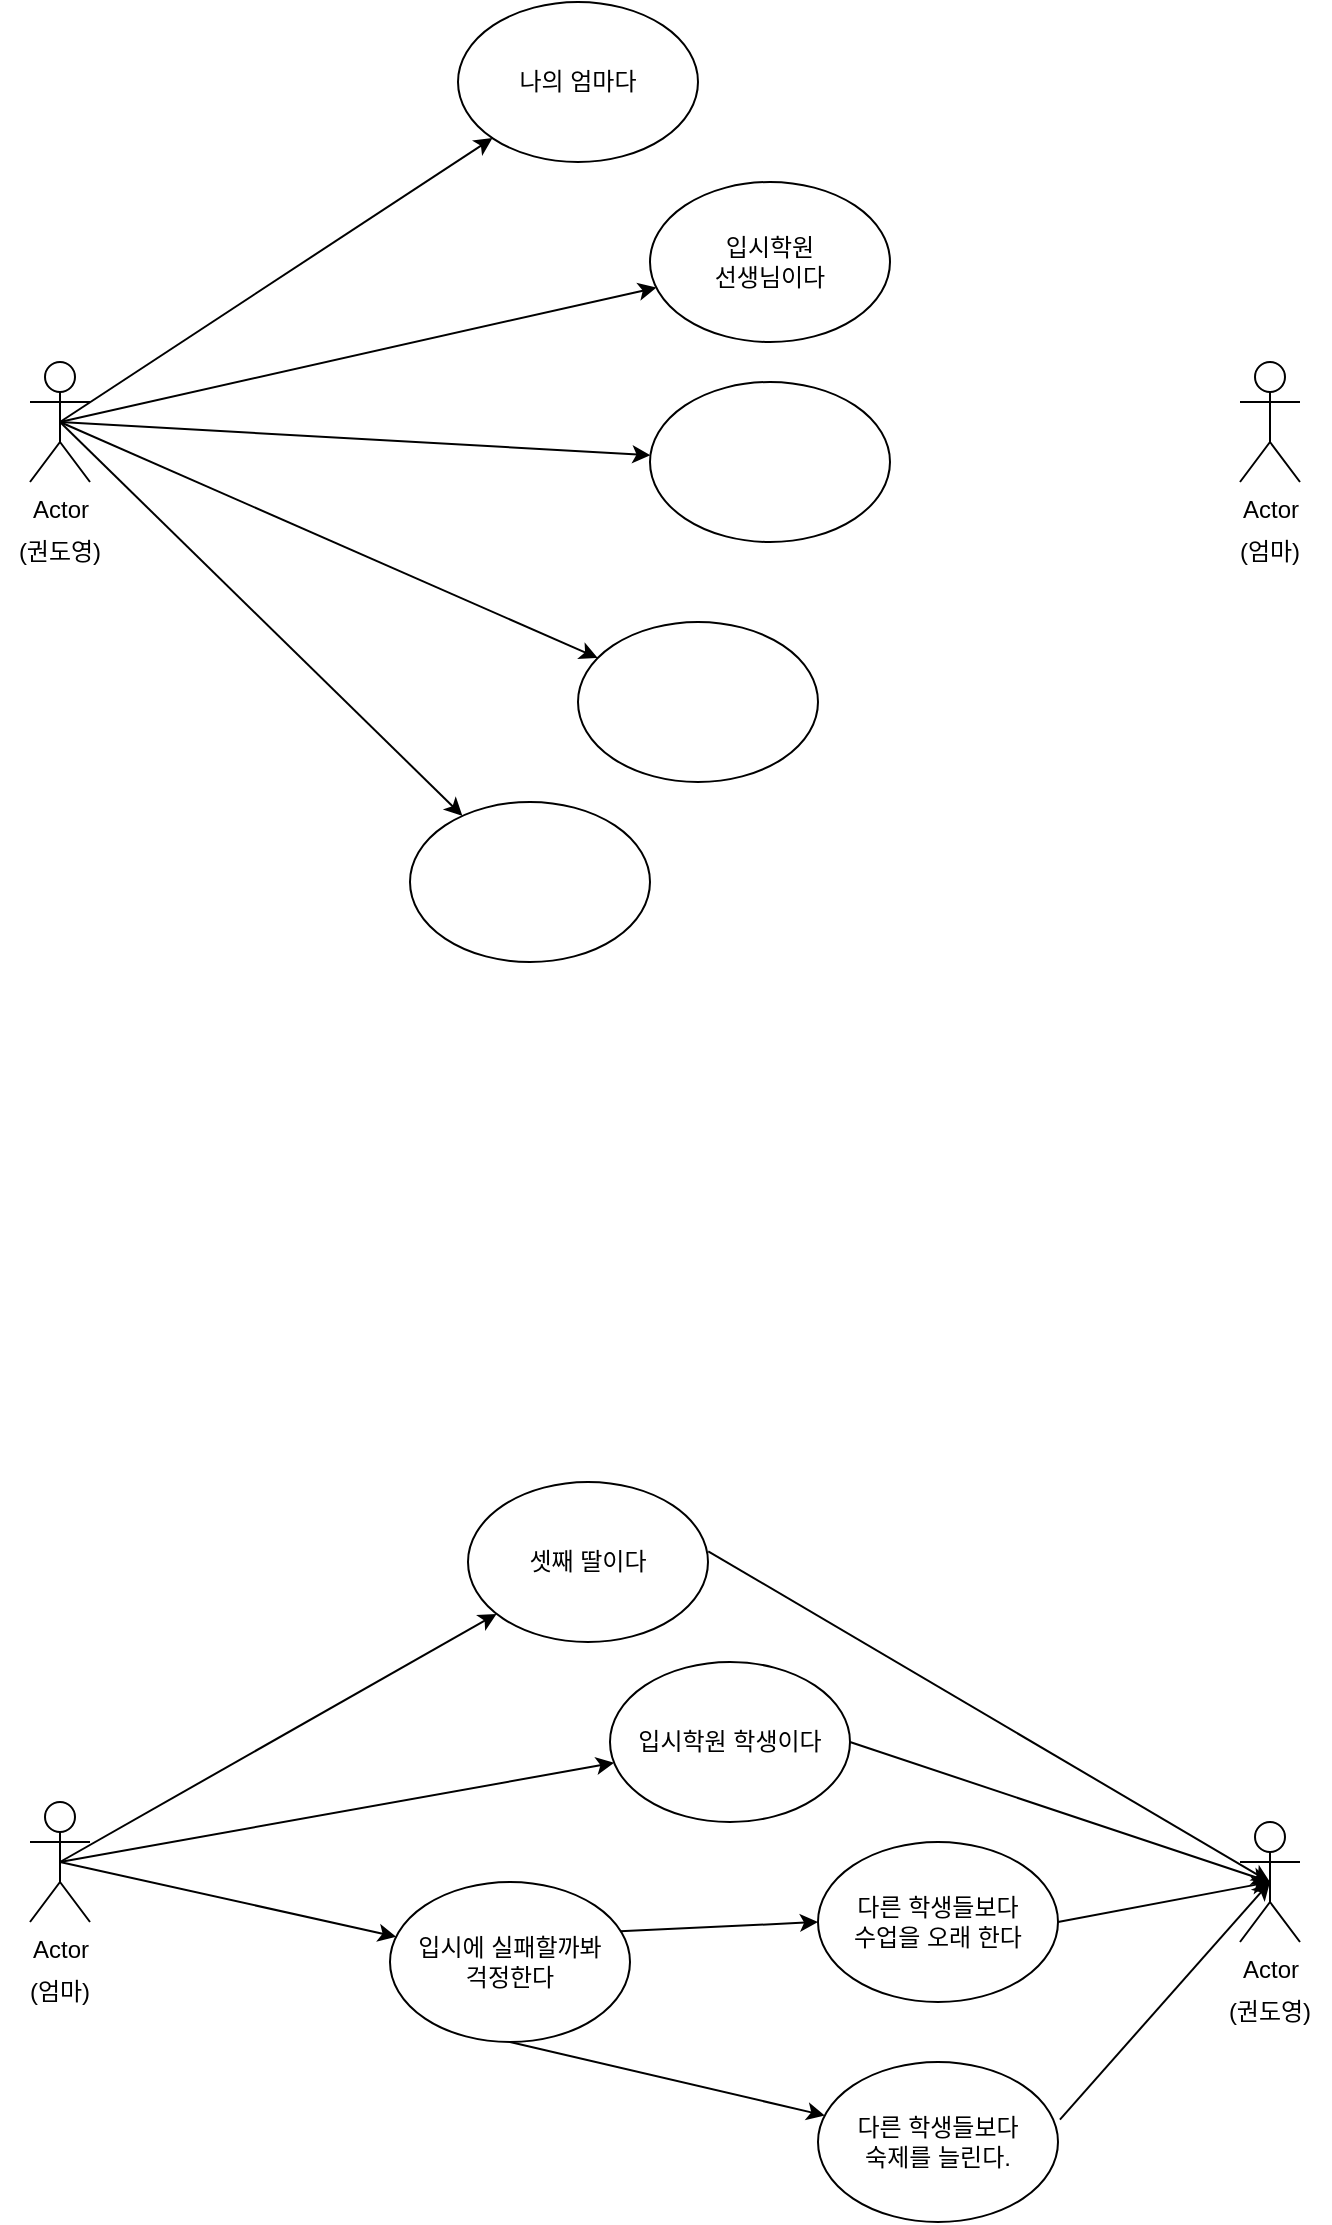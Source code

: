 <mxfile version="21.7.5" type="github">
  <diagram name="페이지-1" id="VqWimh64UQBR1iLVBIOW">
    <mxGraphModel dx="1270" dy="897" grid="1" gridSize="10" guides="1" tooltips="1" connect="1" arrows="1" fold="1" page="1" pageScale="1" pageWidth="827" pageHeight="1169" math="0" shadow="0">
      <root>
        <mxCell id="0" />
        <mxCell id="1" parent="0" />
        <mxCell id="XR8RY6v1jRyCO8kS33ak-1" value="Actor" style="shape=umlActor;verticalLabelPosition=bottom;verticalAlign=top;html=1;outlineConnect=0;" vertex="1" parent="1">
          <mxGeometry x="80" y="210" width="30" height="60" as="geometry" />
        </mxCell>
        <mxCell id="XR8RY6v1jRyCO8kS33ak-2" value="Actor" style="shape=umlActor;verticalLabelPosition=bottom;verticalAlign=top;html=1;outlineConnect=0;" vertex="1" parent="1">
          <mxGeometry x="80" y="930" width="30" height="60" as="geometry" />
        </mxCell>
        <mxCell id="XR8RY6v1jRyCO8kS33ak-4" value="(권도영)" style="text;html=1;strokeColor=none;fillColor=none;align=center;verticalAlign=middle;whiteSpace=wrap;rounded=0;" vertex="1" parent="1">
          <mxGeometry x="65" y="290" width="60" height="30" as="geometry" />
        </mxCell>
        <mxCell id="XR8RY6v1jRyCO8kS33ak-5" value="(엄마)" style="text;html=1;strokeColor=none;fillColor=none;align=center;verticalAlign=middle;whiteSpace=wrap;rounded=0;" vertex="1" parent="1">
          <mxGeometry x="65" y="1010" width="60" height="30" as="geometry" />
        </mxCell>
        <mxCell id="XR8RY6v1jRyCO8kS33ak-6" value="Actor" style="shape=umlActor;verticalLabelPosition=bottom;verticalAlign=top;html=1;outlineConnect=0;" vertex="1" parent="1">
          <mxGeometry x="685" y="210" width="30" height="60" as="geometry" />
        </mxCell>
        <mxCell id="XR8RY6v1jRyCO8kS33ak-7" value="(엄마)" style="text;html=1;strokeColor=none;fillColor=none;align=center;verticalAlign=middle;whiteSpace=wrap;rounded=0;" vertex="1" parent="1">
          <mxGeometry x="670" y="290" width="60" height="30" as="geometry" />
        </mxCell>
        <mxCell id="XR8RY6v1jRyCO8kS33ak-8" value="Actor" style="shape=umlActor;verticalLabelPosition=bottom;verticalAlign=top;html=1;outlineConnect=0;" vertex="1" parent="1">
          <mxGeometry x="685" y="940" width="30" height="60" as="geometry" />
        </mxCell>
        <mxCell id="XR8RY6v1jRyCO8kS33ak-9" value="(권도영)" style="text;html=1;strokeColor=none;fillColor=none;align=center;verticalAlign=middle;whiteSpace=wrap;rounded=0;" vertex="1" parent="1">
          <mxGeometry x="670" y="1020" width="60" height="30" as="geometry" />
        </mxCell>
        <mxCell id="XR8RY6v1jRyCO8kS33ak-10" value="" style="endArrow=classic;html=1;rounded=0;exitX=0.5;exitY=0.5;exitDx=0;exitDy=0;exitPerimeter=0;" edge="1" parent="1" source="XR8RY6v1jRyCO8kS33ak-1" target="XR8RY6v1jRyCO8kS33ak-11">
          <mxGeometry width="50" height="50" relative="1" as="geometry">
            <mxPoint x="100" y="240" as="sourcePoint" />
            <mxPoint x="290" y="80" as="targetPoint" />
          </mxGeometry>
        </mxCell>
        <mxCell id="XR8RY6v1jRyCO8kS33ak-11" value="나의 엄마다" style="ellipse;whiteSpace=wrap;html=1;" vertex="1" parent="1">
          <mxGeometry x="294" y="30.0" width="120" height="80" as="geometry" />
        </mxCell>
        <mxCell id="XR8RY6v1jRyCO8kS33ak-12" value="" style="endArrow=classic;html=1;rounded=0;exitX=0.5;exitY=0.5;exitDx=0;exitDy=0;exitPerimeter=0;" edge="1" parent="1" target="XR8RY6v1jRyCO8kS33ak-13" source="XR8RY6v1jRyCO8kS33ak-1">
          <mxGeometry width="50" height="50" relative="1" as="geometry">
            <mxPoint x="125" y="285.225" as="sourcePoint" />
            <mxPoint x="360" y="180" as="targetPoint" />
          </mxGeometry>
        </mxCell>
        <mxCell id="XR8RY6v1jRyCO8kS33ak-13" value="입시학원&lt;br&gt;선생님이다" style="ellipse;whiteSpace=wrap;html=1;" vertex="1" parent="1">
          <mxGeometry x="390" y="120.0" width="120" height="80" as="geometry" />
        </mxCell>
        <mxCell id="XR8RY6v1jRyCO8kS33ak-14" value="" style="endArrow=classic;html=1;rounded=0;exitX=0.5;exitY=0.5;exitDx=0;exitDy=0;exitPerimeter=0;" edge="1" parent="1" target="XR8RY6v1jRyCO8kS33ak-15" source="XR8RY6v1jRyCO8kS33ak-1">
          <mxGeometry width="50" height="50" relative="1" as="geometry">
            <mxPoint x="80" y="260" as="sourcePoint" />
            <mxPoint x="390" y="280" as="targetPoint" />
          </mxGeometry>
        </mxCell>
        <mxCell id="XR8RY6v1jRyCO8kS33ak-15" value="" style="ellipse;whiteSpace=wrap;html=1;" vertex="1" parent="1">
          <mxGeometry x="390" y="220.0" width="120" height="80" as="geometry" />
        </mxCell>
        <mxCell id="XR8RY6v1jRyCO8kS33ak-16" value="" style="endArrow=classic;html=1;rounded=0;exitX=0.5;exitY=0.5;exitDx=0;exitDy=0;exitPerimeter=0;" edge="1" parent="1" target="XR8RY6v1jRyCO8kS33ak-17" source="XR8RY6v1jRyCO8kS33ak-1">
          <mxGeometry width="50" height="50" relative="1" as="geometry">
            <mxPoint x="110" y="340" as="sourcePoint" />
            <mxPoint x="405" y="380" as="targetPoint" />
          </mxGeometry>
        </mxCell>
        <mxCell id="XR8RY6v1jRyCO8kS33ak-17" value="" style="ellipse;whiteSpace=wrap;html=1;" vertex="1" parent="1">
          <mxGeometry x="354" y="340.0" width="120" height="80" as="geometry" />
        </mxCell>
        <mxCell id="XR8RY6v1jRyCO8kS33ak-18" value="" style="endArrow=classic;html=1;rounded=0;exitX=0.5;exitY=0.5;exitDx=0;exitDy=0;exitPerimeter=0;" edge="1" parent="1" target="XR8RY6v1jRyCO8kS33ak-19" source="XR8RY6v1jRyCO8kS33ak-1">
          <mxGeometry width="50" height="50" relative="1" as="geometry">
            <mxPoint x="105" y="350" as="sourcePoint" />
            <mxPoint x="415" y="490" as="targetPoint" />
          </mxGeometry>
        </mxCell>
        <mxCell id="XR8RY6v1jRyCO8kS33ak-19" value="" style="ellipse;whiteSpace=wrap;html=1;" vertex="1" parent="1">
          <mxGeometry x="270" y="430.0" width="120" height="80" as="geometry" />
        </mxCell>
        <mxCell id="XR8RY6v1jRyCO8kS33ak-20" value="" style="endArrow=classic;html=1;rounded=0;exitX=0.5;exitY=0.5;exitDx=0;exitDy=0;exitPerimeter=0;" edge="1" parent="1" target="XR8RY6v1jRyCO8kS33ak-21" source="XR8RY6v1jRyCO8kS33ak-2">
          <mxGeometry width="50" height="50" relative="1" as="geometry">
            <mxPoint x="100" y="980" as="sourcePoint" />
            <mxPoint x="295" y="820" as="targetPoint" />
          </mxGeometry>
        </mxCell>
        <mxCell id="XR8RY6v1jRyCO8kS33ak-21" value="셋째 딸이다" style="ellipse;whiteSpace=wrap;html=1;" vertex="1" parent="1">
          <mxGeometry x="299" y="770.0" width="120" height="80" as="geometry" />
        </mxCell>
        <mxCell id="XR8RY6v1jRyCO8kS33ak-22" value="" style="endArrow=classic;html=1;rounded=0;exitX=0.5;exitY=0.5;exitDx=0;exitDy=0;exitPerimeter=0;" edge="1" parent="1" target="XR8RY6v1jRyCO8kS33ak-23" source="XR8RY6v1jRyCO8kS33ak-2">
          <mxGeometry width="50" height="50" relative="1" as="geometry">
            <mxPoint x="95" y="950" as="sourcePoint" />
            <mxPoint x="390" y="990" as="targetPoint" />
          </mxGeometry>
        </mxCell>
        <mxCell id="XR8RY6v1jRyCO8kS33ak-23" value="입시학원 학생이다" style="ellipse;whiteSpace=wrap;html=1;" vertex="1" parent="1">
          <mxGeometry x="370" y="860.0" width="120" height="80" as="geometry" />
        </mxCell>
        <mxCell id="XR8RY6v1jRyCO8kS33ak-24" value="" style="endArrow=classic;html=1;rounded=0;exitX=0.5;exitY=0.5;exitDx=0;exitDy=0;exitPerimeter=0;" edge="1" parent="1" target="XR8RY6v1jRyCO8kS33ak-25" source="XR8RY6v1jRyCO8kS33ak-2">
          <mxGeometry width="50" height="50" relative="1" as="geometry">
            <mxPoint x="125" y="1020" as="sourcePoint" />
            <mxPoint x="420" y="1050" as="targetPoint" />
          </mxGeometry>
        </mxCell>
        <mxCell id="XR8RY6v1jRyCO8kS33ak-25" value="입시에 실패할까봐 &lt;br&gt;걱정한다" style="ellipse;whiteSpace=wrap;html=1;" vertex="1" parent="1">
          <mxGeometry x="260" y="970.0" width="120" height="80" as="geometry" />
        </mxCell>
        <mxCell id="XR8RY6v1jRyCO8kS33ak-26" value="" style="endArrow=classic;html=1;rounded=0;exitX=0.5;exitY=1;exitDx=0;exitDy=0;" edge="1" parent="1" target="XR8RY6v1jRyCO8kS33ak-27" source="XR8RY6v1jRyCO8kS33ak-25">
          <mxGeometry width="50" height="50" relative="1" as="geometry">
            <mxPoint x="110" y="1052" as="sourcePoint" />
            <mxPoint x="420" y="1140" as="targetPoint" />
          </mxGeometry>
        </mxCell>
        <mxCell id="XR8RY6v1jRyCO8kS33ak-27" value="다른 학생들보다&lt;br&gt;숙제를 늘린다." style="ellipse;whiteSpace=wrap;html=1;" vertex="1" parent="1">
          <mxGeometry x="474" y="1060" width="120" height="80" as="geometry" />
        </mxCell>
        <mxCell id="XR8RY6v1jRyCO8kS33ak-29" value="" style="endArrow=classic;html=1;rounded=0;exitX=1.008;exitY=0.36;exitDx=0;exitDy=0;entryX=0.5;entryY=0.5;entryDx=0;entryDy=0;entryPerimeter=0;exitPerimeter=0;" edge="1" parent="1" source="XR8RY6v1jRyCO8kS33ak-27" target="XR8RY6v1jRyCO8kS33ak-8">
          <mxGeometry width="50" height="50" relative="1" as="geometry">
            <mxPoint x="594" y="1084" as="sourcePoint" />
            <mxPoint x="645" y="1116" as="targetPoint" />
          </mxGeometry>
        </mxCell>
        <mxCell id="XR8RY6v1jRyCO8kS33ak-32" value="" style="endArrow=classic;html=1;rounded=0;exitX=0.958;exitY=0.308;exitDx=0;exitDy=0;exitPerimeter=0;entryX=0;entryY=0.5;entryDx=0;entryDy=0;" edge="1" parent="1" source="XR8RY6v1jRyCO8kS33ak-25" target="XR8RY6v1jRyCO8kS33ak-33">
          <mxGeometry width="50" height="50" relative="1" as="geometry">
            <mxPoint x="605" y="1099" as="sourcePoint" />
            <mxPoint x="500" y="980" as="targetPoint" />
          </mxGeometry>
        </mxCell>
        <mxCell id="XR8RY6v1jRyCO8kS33ak-33" value="다른 학생들보다&lt;br&gt;수업을 오래 한다" style="ellipse;whiteSpace=wrap;html=1;" vertex="1" parent="1">
          <mxGeometry x="474" y="950" width="120" height="80" as="geometry" />
        </mxCell>
        <mxCell id="XR8RY6v1jRyCO8kS33ak-35" value="" style="endArrow=classic;html=1;rounded=0;exitX=1;exitY=0.5;exitDx=0;exitDy=0;" edge="1" parent="1" source="XR8RY6v1jRyCO8kS33ak-33">
          <mxGeometry width="50" height="50" relative="1" as="geometry">
            <mxPoint x="605" y="1099" as="sourcePoint" />
            <mxPoint x="700" y="970" as="targetPoint" />
          </mxGeometry>
        </mxCell>
        <mxCell id="XR8RY6v1jRyCO8kS33ak-36" value="" style="endArrow=classic;html=1;rounded=0;exitX=1;exitY=0.5;exitDx=0;exitDy=0;" edge="1" parent="1" source="XR8RY6v1jRyCO8kS33ak-23">
          <mxGeometry width="50" height="50" relative="1" as="geometry">
            <mxPoint x="604" y="1000" as="sourcePoint" />
            <mxPoint x="700" y="970" as="targetPoint" />
          </mxGeometry>
        </mxCell>
        <mxCell id="XR8RY6v1jRyCO8kS33ak-37" value="" style="endArrow=classic;html=1;rounded=0;exitX=1.001;exitY=0.433;exitDx=0;exitDy=0;exitPerimeter=0;entryX=0.5;entryY=0.5;entryDx=0;entryDy=0;entryPerimeter=0;" edge="1" parent="1" source="XR8RY6v1jRyCO8kS33ak-21" target="XR8RY6v1jRyCO8kS33ak-8">
          <mxGeometry width="50" height="50" relative="1" as="geometry">
            <mxPoint x="500" y="910" as="sourcePoint" />
            <mxPoint x="710" y="980" as="targetPoint" />
          </mxGeometry>
        </mxCell>
      </root>
    </mxGraphModel>
  </diagram>
</mxfile>
